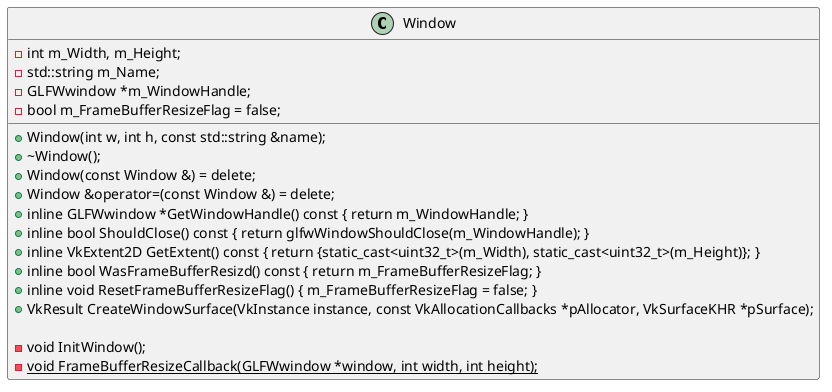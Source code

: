 @startuml
class Window
{
    + Window(int w, int h, const std::string &name);
    + \~Window();
    + Window(const Window &) = delete;
    + Window &operator=(const Window &) = delete;
    + inline GLFWwindow *GetWindowHandle() const { return m_WindowHandle; }
    + inline bool ShouldClose() const { return glfwWindowShouldClose(m_WindowHandle); }
    + inline VkExtent2D GetExtent() const { return {static_cast<uint32_t>(m_Width), static_cast<uint32_t>(m_Height)}; }
    + inline bool WasFrameBufferResizd() const { return m_FrameBufferResizeFlag; }
    + inline void ResetFrameBufferResizeFlag() { m_FrameBufferResizeFlag = false; }
    + VkResult CreateWindowSurface(VkInstance instance, const VkAllocationCallbacks *pAllocator, VkSurfaceKHR *pSurface);

    - void InitWindow();
    - {static} void FrameBufferResizeCallback(GLFWwindow *window, int width, int height);
    - int m_Width, m_Height;
    - std::string m_Name;
    - GLFWwindow *m_WindowHandle;
    - bool m_FrameBufferResizeFlag = false;
}
@enduml